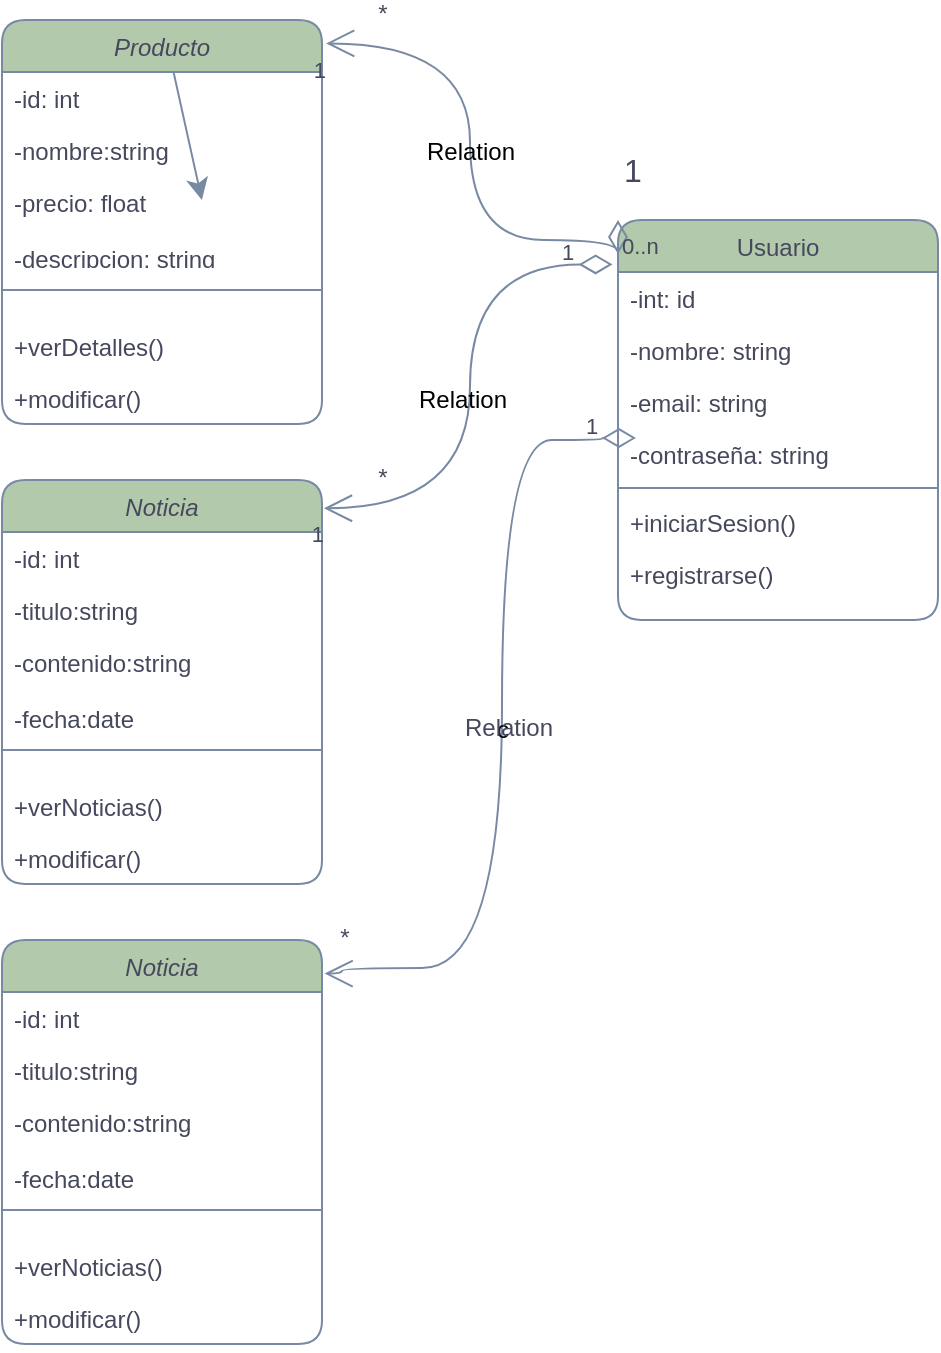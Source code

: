 <mxfile version="24.4.4" type="device">
  <diagram id="C5RBs43oDa-KdzZeNtuy" name="Page-1">
    <mxGraphModel dx="1050" dy="557" grid="1" gridSize="10" guides="1" tooltips="1" connect="1" arrows="1" fold="1" page="1" pageScale="1" pageWidth="827" pageHeight="1169" math="0" shadow="0">
      <root>
        <mxCell id="WIyWlLk6GJQsqaUBKTNV-0" />
        <mxCell id="WIyWlLk6GJQsqaUBKTNV-1" parent="WIyWlLk6GJQsqaUBKTNV-0" />
        <mxCell id="namyyPcpaNu61TDGmIwe-6" style="edgeStyle=none;curved=1;rounded=1;orthogonalLoop=1;jettySize=auto;html=1;exitX=0.5;exitY=0;exitDx=0;exitDy=0;fontSize=12;startSize=8;endSize=8;labelBackgroundColor=none;strokeColor=#788AA3;fontColor=default;" parent="WIyWlLk6GJQsqaUBKTNV-1" source="zkfFHV4jXpPFQw0GAbJ--0" edge="1">
          <mxGeometry relative="1" as="geometry">
            <mxPoint x="299.941" y="220" as="targetPoint" />
          </mxGeometry>
        </mxCell>
        <mxCell id="zkfFHV4jXpPFQw0GAbJ--0" value="Producto" style="swimlane;fontStyle=2;align=center;verticalAlign=top;childLayout=stackLayout;horizontal=1;startSize=26;horizontalStack=0;resizeParent=1;resizeLast=0;collapsible=1;marginBottom=0;rounded=1;shadow=0;strokeWidth=1;labelBackgroundColor=none;fillColor=#B2C9AB;strokeColor=#788AA3;fontColor=#46495D;" parent="WIyWlLk6GJQsqaUBKTNV-1" vertex="1">
          <mxGeometry x="200" y="130" width="160" height="202" as="geometry">
            <mxRectangle x="230" y="140" width="160" height="26" as="alternateBounds" />
          </mxGeometry>
        </mxCell>
        <mxCell id="zkfFHV4jXpPFQw0GAbJ--1" value="-id: int" style="text;align=left;verticalAlign=top;spacingLeft=4;spacingRight=4;overflow=hidden;rotatable=0;points=[[0,0.5],[1,0.5]];portConstraint=eastwest;labelBackgroundColor=none;fontColor=#46495D;rounded=1;" parent="zkfFHV4jXpPFQw0GAbJ--0" vertex="1">
          <mxGeometry y="26" width="160" height="26" as="geometry" />
        </mxCell>
        <mxCell id="zkfFHV4jXpPFQw0GAbJ--2" value="-nombre:string" style="text;align=left;verticalAlign=top;spacingLeft=4;spacingRight=4;overflow=hidden;rotatable=0;points=[[0,0.5],[1,0.5]];portConstraint=eastwest;rounded=1;shadow=0;html=0;labelBackgroundColor=none;fontColor=#46495D;" parent="zkfFHV4jXpPFQw0GAbJ--0" vertex="1">
          <mxGeometry y="52" width="160" height="26" as="geometry" />
        </mxCell>
        <mxCell id="zkfFHV4jXpPFQw0GAbJ--3" value="-precio: float&#xa;&#xa;-descripcion: string" style="text;align=left;verticalAlign=top;spacingLeft=4;spacingRight=4;overflow=hidden;rotatable=0;points=[[0,0.5],[1,0.5]];portConstraint=eastwest;rounded=1;shadow=0;html=0;labelBackgroundColor=none;fontColor=#46495D;" parent="zkfFHV4jXpPFQw0GAbJ--0" vertex="1">
          <mxGeometry y="78" width="160" height="42" as="geometry" />
        </mxCell>
        <mxCell id="zkfFHV4jXpPFQw0GAbJ--4" value="" style="line;html=1;strokeWidth=1;align=left;verticalAlign=middle;spacingTop=-1;spacingLeft=3;spacingRight=3;rotatable=0;labelPosition=right;points=[];portConstraint=eastwest;labelBackgroundColor=none;fillColor=#B2C9AB;strokeColor=#788AA3;fontColor=#46495D;rounded=1;" parent="zkfFHV4jXpPFQw0GAbJ--0" vertex="1">
          <mxGeometry y="120" width="160" height="30" as="geometry" />
        </mxCell>
        <mxCell id="namyyPcpaNu61TDGmIwe-9" value="+verDetalles()" style="text;align=left;verticalAlign=top;spacingLeft=4;spacingRight=4;overflow=hidden;rotatable=0;points=[[0,0.5],[1,0.5]];portConstraint=eastwest;labelBackgroundColor=none;fontColor=#46495D;rounded=1;" parent="zkfFHV4jXpPFQw0GAbJ--0" vertex="1">
          <mxGeometry y="150" width="160" height="26" as="geometry" />
        </mxCell>
        <mxCell id="namyyPcpaNu61TDGmIwe-10" value="+modificar()" style="text;align=left;verticalAlign=top;spacingLeft=4;spacingRight=4;overflow=hidden;rotatable=0;points=[[0,0.5],[1,0.5]];portConstraint=eastwest;labelBackgroundColor=none;fontColor=#46495D;rounded=1;" parent="zkfFHV4jXpPFQw0GAbJ--0" vertex="1">
          <mxGeometry y="176" width="160" height="26" as="geometry" />
        </mxCell>
        <mxCell id="zkfFHV4jXpPFQw0GAbJ--17" value="Usuario" style="swimlane;fontStyle=0;align=center;verticalAlign=top;childLayout=stackLayout;horizontal=1;startSize=26;horizontalStack=0;resizeParent=1;resizeLast=0;collapsible=1;marginBottom=0;rounded=1;shadow=0;strokeWidth=1;labelBackgroundColor=none;fillColor=#B2C9AB;strokeColor=#788AA3;fontColor=#46495D;" parent="WIyWlLk6GJQsqaUBKTNV-1" vertex="1">
          <mxGeometry x="508" y="230" width="160" height="200" as="geometry">
            <mxRectangle x="550" y="140" width="160" height="26" as="alternateBounds" />
          </mxGeometry>
        </mxCell>
        <mxCell id="zkfFHV4jXpPFQw0GAbJ--18" value="-int: id" style="text;align=left;verticalAlign=top;spacingLeft=4;spacingRight=4;overflow=hidden;rotatable=0;points=[[0,0.5],[1,0.5]];portConstraint=eastwest;labelBackgroundColor=none;fontColor=#46495D;rounded=1;" parent="zkfFHV4jXpPFQw0GAbJ--17" vertex="1">
          <mxGeometry y="26" width="160" height="26" as="geometry" />
        </mxCell>
        <mxCell id="zkfFHV4jXpPFQw0GAbJ--19" value="-nombre: string" style="text;align=left;verticalAlign=top;spacingLeft=4;spacingRight=4;overflow=hidden;rotatable=0;points=[[0,0.5],[1,0.5]];portConstraint=eastwest;rounded=1;shadow=0;html=0;labelBackgroundColor=none;fontColor=#46495D;" parent="zkfFHV4jXpPFQw0GAbJ--17" vertex="1">
          <mxGeometry y="52" width="160" height="26" as="geometry" />
        </mxCell>
        <mxCell id="zkfFHV4jXpPFQw0GAbJ--20" value="-email: string" style="text;align=left;verticalAlign=top;spacingLeft=4;spacingRight=4;overflow=hidden;rotatable=0;points=[[0,0.5],[1,0.5]];portConstraint=eastwest;rounded=1;shadow=0;html=0;labelBackgroundColor=none;fontColor=#46495D;" parent="zkfFHV4jXpPFQw0GAbJ--17" vertex="1">
          <mxGeometry y="78" width="160" height="26" as="geometry" />
        </mxCell>
        <mxCell id="zkfFHV4jXpPFQw0GAbJ--21" value="-contraseña: string&#xa;" style="text;align=left;verticalAlign=top;spacingLeft=4;spacingRight=4;overflow=hidden;rotatable=0;points=[[0,0.5],[1,0.5]];portConstraint=eastwest;rounded=1;shadow=0;html=0;labelBackgroundColor=none;fontColor=#46495D;" parent="zkfFHV4jXpPFQw0GAbJ--17" vertex="1">
          <mxGeometry y="104" width="160" height="26" as="geometry" />
        </mxCell>
        <mxCell id="zkfFHV4jXpPFQw0GAbJ--23" value="" style="line;html=1;strokeWidth=1;align=left;verticalAlign=middle;spacingTop=-1;spacingLeft=3;spacingRight=3;rotatable=0;labelPosition=right;points=[];portConstraint=eastwest;labelBackgroundColor=none;fillColor=#B2C9AB;strokeColor=#788AA3;fontColor=#46495D;rounded=1;" parent="zkfFHV4jXpPFQw0GAbJ--17" vertex="1">
          <mxGeometry y="130" width="160" height="8" as="geometry" />
        </mxCell>
        <mxCell id="zkfFHV4jXpPFQw0GAbJ--24" value="+iniciarSesion()" style="text;align=left;verticalAlign=top;spacingLeft=4;spacingRight=4;overflow=hidden;rotatable=0;points=[[0,0.5],[1,0.5]];portConstraint=eastwest;labelBackgroundColor=none;fontColor=#46495D;rounded=1;" parent="zkfFHV4jXpPFQw0GAbJ--17" vertex="1">
          <mxGeometry y="138" width="160" height="26" as="geometry" />
        </mxCell>
        <mxCell id="zkfFHV4jXpPFQw0GAbJ--25" value="+registrarse()" style="text;align=left;verticalAlign=top;spacingLeft=4;spacingRight=4;overflow=hidden;rotatable=0;points=[[0,0.5],[1,0.5]];portConstraint=eastwest;labelBackgroundColor=none;fontColor=#46495D;rounded=1;" parent="zkfFHV4jXpPFQw0GAbJ--17" vertex="1">
          <mxGeometry y="164" width="160" height="26" as="geometry" />
        </mxCell>
        <mxCell id="namyyPcpaNu61TDGmIwe-0" value="Relation" style="endArrow=open;html=1;endSize=12;startArrow=diamondThin;startSize=14;startFill=0;edgeStyle=orthogonalEdgeStyle;rounded=1;fontSize=12;curved=1;entryX=1.013;entryY=0.058;entryDx=0;entryDy=0;entryPerimeter=0;exitX=0;exitY=0;exitDx=0;exitDy=0;labelBackgroundColor=none;strokeColor=#788AA3;fontColor=default;" parent="WIyWlLk6GJQsqaUBKTNV-1" source="zkfFHV4jXpPFQw0GAbJ--17" target="zkfFHV4jXpPFQw0GAbJ--0" edge="1">
          <mxGeometry x="0.004" relative="1" as="geometry">
            <mxPoint x="340" y="410" as="sourcePoint" />
            <mxPoint x="500" y="410" as="targetPoint" />
            <mxPoint as="offset" />
            <Array as="points">
              <mxPoint x="434" y="240" />
              <mxPoint x="434" y="142" />
            </Array>
          </mxGeometry>
        </mxCell>
        <mxCell id="namyyPcpaNu61TDGmIwe-1" value="0..n" style="edgeLabel;resizable=0;html=1;align=left;verticalAlign=top;labelBackgroundColor=none;fontColor=#46495D;rounded=1;" parent="namyyPcpaNu61TDGmIwe-0" connectable="0" vertex="1">
          <mxGeometry x="-1" relative="1" as="geometry" />
        </mxCell>
        <mxCell id="namyyPcpaNu61TDGmIwe-2" value="1" style="edgeLabel;resizable=0;html=1;align=right;verticalAlign=top;labelBackgroundColor=none;fontColor=#46495D;rounded=1;" parent="namyyPcpaNu61TDGmIwe-0" connectable="0" vertex="1">
          <mxGeometry x="1" relative="1" as="geometry" />
        </mxCell>
        <mxCell id="namyyPcpaNu61TDGmIwe-3" value="*" style="edgeLabel;html=1;align=center;verticalAlign=middle;resizable=0;points=[];fontSize=12;labelBackgroundColor=none;fontColor=#46495D;rounded=1;" parent="namyyPcpaNu61TDGmIwe-0" vertex="1" connectable="0">
          <mxGeometry x="0.782" y="-5" relative="1" as="geometry">
            <mxPoint y="-10" as="offset" />
          </mxGeometry>
        </mxCell>
        <mxCell id="namyyPcpaNu61TDGmIwe-4" value="1&lt;div&gt;&lt;br&gt;&lt;/div&gt;" style="text;html=1;align=center;verticalAlign=middle;resizable=0;points=[];autosize=1;strokeColor=none;fillColor=none;fontSize=16;labelBackgroundColor=none;fontColor=#46495D;rounded=1;" parent="WIyWlLk6GJQsqaUBKTNV-1" vertex="1">
          <mxGeometry x="500" y="190" width="30" height="50" as="geometry" />
        </mxCell>
        <mxCell id="namyyPcpaNu61TDGmIwe-12" value="Noticia" style="swimlane;fontStyle=2;align=center;verticalAlign=top;childLayout=stackLayout;horizontal=1;startSize=26;horizontalStack=0;resizeParent=1;resizeLast=0;collapsible=1;marginBottom=0;rounded=1;shadow=0;strokeWidth=1;labelBackgroundColor=none;fillColor=#B2C9AB;strokeColor=#788AA3;fontColor=#46495D;" parent="WIyWlLk6GJQsqaUBKTNV-1" vertex="1">
          <mxGeometry x="200" y="360" width="160" height="202" as="geometry">
            <mxRectangle x="230" y="140" width="160" height="26" as="alternateBounds" />
          </mxGeometry>
        </mxCell>
        <mxCell id="namyyPcpaNu61TDGmIwe-13" value="-id: int" style="text;align=left;verticalAlign=top;spacingLeft=4;spacingRight=4;overflow=hidden;rotatable=0;points=[[0,0.5],[1,0.5]];portConstraint=eastwest;labelBackgroundColor=none;fontColor=#46495D;rounded=1;" parent="namyyPcpaNu61TDGmIwe-12" vertex="1">
          <mxGeometry y="26" width="160" height="26" as="geometry" />
        </mxCell>
        <mxCell id="namyyPcpaNu61TDGmIwe-14" value="-titulo:string" style="text;align=left;verticalAlign=top;spacingLeft=4;spacingRight=4;overflow=hidden;rotatable=0;points=[[0,0.5],[1,0.5]];portConstraint=eastwest;rounded=1;shadow=0;html=0;labelBackgroundColor=none;fontColor=#46495D;" parent="namyyPcpaNu61TDGmIwe-12" vertex="1">
          <mxGeometry y="52" width="160" height="26" as="geometry" />
        </mxCell>
        <mxCell id="namyyPcpaNu61TDGmIwe-15" value="-contenido:string&#xa;&#xa;-fecha:date" style="text;align=left;verticalAlign=top;spacingLeft=4;spacingRight=4;overflow=hidden;rotatable=0;points=[[0,0.5],[1,0.5]];portConstraint=eastwest;rounded=1;shadow=0;html=0;labelBackgroundColor=none;fontColor=#46495D;" parent="namyyPcpaNu61TDGmIwe-12" vertex="1">
          <mxGeometry y="78" width="160" height="42" as="geometry" />
        </mxCell>
        <mxCell id="namyyPcpaNu61TDGmIwe-16" value="" style="line;html=1;strokeWidth=1;align=left;verticalAlign=middle;spacingTop=-1;spacingLeft=3;spacingRight=3;rotatable=0;labelPosition=right;points=[];portConstraint=eastwest;labelBackgroundColor=none;fillColor=#B2C9AB;strokeColor=#788AA3;fontColor=#46495D;rounded=1;" parent="namyyPcpaNu61TDGmIwe-12" vertex="1">
          <mxGeometry y="120" width="160" height="30" as="geometry" />
        </mxCell>
        <mxCell id="namyyPcpaNu61TDGmIwe-17" value="+verNoticias()" style="text;align=left;verticalAlign=top;spacingLeft=4;spacingRight=4;overflow=hidden;rotatable=0;points=[[0,0.5],[1,0.5]];portConstraint=eastwest;labelBackgroundColor=none;fontColor=#46495D;rounded=1;" parent="namyyPcpaNu61TDGmIwe-12" vertex="1">
          <mxGeometry y="150" width="160" height="26" as="geometry" />
        </mxCell>
        <mxCell id="namyyPcpaNu61TDGmIwe-18" value="+modificar()" style="text;align=left;verticalAlign=top;spacingLeft=4;spacingRight=4;overflow=hidden;rotatable=0;points=[[0,0.5],[1,0.5]];portConstraint=eastwest;labelBackgroundColor=none;fontColor=#46495D;rounded=1;" parent="namyyPcpaNu61TDGmIwe-12" vertex="1">
          <mxGeometry y="176" width="160" height="26" as="geometry" />
        </mxCell>
        <mxCell id="namyyPcpaNu61TDGmIwe-24" value="Relation" style="endArrow=open;html=1;endSize=12;startArrow=diamondThin;startSize=14;startFill=0;edgeStyle=orthogonalEdgeStyle;rounded=1;fontSize=12;curved=1;entryX=1.006;entryY=0.07;entryDx=0;entryDy=0;exitX=-0.017;exitY=0.111;exitDx=0;exitDy=0;exitPerimeter=0;entryPerimeter=0;labelBackgroundColor=none;strokeColor=#788AA3;fontColor=default;" parent="WIyWlLk6GJQsqaUBKTNV-1" source="zkfFHV4jXpPFQw0GAbJ--17" target="namyyPcpaNu61TDGmIwe-12" edge="1">
          <mxGeometry x="0.045" y="-4" relative="1" as="geometry">
            <mxPoint x="518" y="315" as="sourcePoint" />
            <mxPoint x="389" y="314" as="targetPoint" />
            <mxPoint as="offset" />
          </mxGeometry>
        </mxCell>
        <mxCell id="namyyPcpaNu61TDGmIwe-25" value="1&lt;div&gt;&lt;br&gt;&lt;/div&gt;" style="edgeLabel;resizable=0;html=1;align=left;verticalAlign=top;labelBackgroundColor=none;fontColor=#46495D;rounded=1;" parent="namyyPcpaNu61TDGmIwe-24" connectable="0" vertex="1">
          <mxGeometry x="-1" relative="1" as="geometry">
            <mxPoint x="-27" y="-19" as="offset" />
          </mxGeometry>
        </mxCell>
        <mxCell id="namyyPcpaNu61TDGmIwe-26" value="1" style="edgeLabel;resizable=0;html=1;align=right;verticalAlign=top;labelBackgroundColor=none;fontColor=#46495D;rounded=1;" parent="namyyPcpaNu61TDGmIwe-24" connectable="0" vertex="1">
          <mxGeometry x="1" relative="1" as="geometry" />
        </mxCell>
        <mxCell id="namyyPcpaNu61TDGmIwe-27" value="*" style="edgeLabel;html=1;align=center;verticalAlign=middle;resizable=0;points=[];fontSize=12;labelBackgroundColor=none;fontColor=#46495D;rounded=1;" parent="namyyPcpaNu61TDGmIwe-24" vertex="1" connectable="0">
          <mxGeometry x="0.782" y="-5" relative="1" as="geometry">
            <mxPoint y="-10" as="offset" />
          </mxGeometry>
        </mxCell>
        <mxCell id="namyyPcpaNu61TDGmIwe-33" value="Noticia" style="swimlane;fontStyle=2;align=center;verticalAlign=top;childLayout=stackLayout;horizontal=1;startSize=26;horizontalStack=0;resizeParent=1;resizeLast=0;collapsible=1;marginBottom=0;rounded=1;shadow=0;strokeWidth=1;labelBackgroundColor=none;fillColor=#B2C9AB;strokeColor=#788AA3;fontColor=#46495D;" parent="WIyWlLk6GJQsqaUBKTNV-1" vertex="1">
          <mxGeometry x="200" y="590" width="160" height="202" as="geometry">
            <mxRectangle x="230" y="140" width="160" height="26" as="alternateBounds" />
          </mxGeometry>
        </mxCell>
        <mxCell id="namyyPcpaNu61TDGmIwe-34" value="-id: int" style="text;align=left;verticalAlign=top;spacingLeft=4;spacingRight=4;overflow=hidden;rotatable=0;points=[[0,0.5],[1,0.5]];portConstraint=eastwest;labelBackgroundColor=none;fontColor=#46495D;rounded=1;" parent="namyyPcpaNu61TDGmIwe-33" vertex="1">
          <mxGeometry y="26" width="160" height="26" as="geometry" />
        </mxCell>
        <mxCell id="namyyPcpaNu61TDGmIwe-35" value="-titulo:string" style="text;align=left;verticalAlign=top;spacingLeft=4;spacingRight=4;overflow=hidden;rotatable=0;points=[[0,0.5],[1,0.5]];portConstraint=eastwest;rounded=1;shadow=0;html=0;labelBackgroundColor=none;fontColor=#46495D;" parent="namyyPcpaNu61TDGmIwe-33" vertex="1">
          <mxGeometry y="52" width="160" height="26" as="geometry" />
        </mxCell>
        <mxCell id="namyyPcpaNu61TDGmIwe-36" value="-contenido:string&#xa;&#xa;-fecha:date" style="text;align=left;verticalAlign=top;spacingLeft=4;spacingRight=4;overflow=hidden;rotatable=0;points=[[0,0.5],[1,0.5]];portConstraint=eastwest;rounded=1;shadow=0;html=0;labelBackgroundColor=none;fontColor=#46495D;" parent="namyyPcpaNu61TDGmIwe-33" vertex="1">
          <mxGeometry y="78" width="160" height="42" as="geometry" />
        </mxCell>
        <mxCell id="namyyPcpaNu61TDGmIwe-37" value="" style="line;html=1;strokeWidth=1;align=left;verticalAlign=middle;spacingTop=-1;spacingLeft=3;spacingRight=3;rotatable=0;labelPosition=right;points=[];portConstraint=eastwest;labelBackgroundColor=none;fillColor=#B2C9AB;strokeColor=#788AA3;fontColor=#46495D;rounded=1;" parent="namyyPcpaNu61TDGmIwe-33" vertex="1">
          <mxGeometry y="120" width="160" height="30" as="geometry" />
        </mxCell>
        <mxCell id="namyyPcpaNu61TDGmIwe-38" value="+verNoticias()" style="text;align=left;verticalAlign=top;spacingLeft=4;spacingRight=4;overflow=hidden;rotatable=0;points=[[0,0.5],[1,0.5]];portConstraint=eastwest;labelBackgroundColor=none;fontColor=#46495D;rounded=1;" parent="namyyPcpaNu61TDGmIwe-33" vertex="1">
          <mxGeometry y="150" width="160" height="26" as="geometry" />
        </mxCell>
        <mxCell id="namyyPcpaNu61TDGmIwe-39" value="+modificar()" style="text;align=left;verticalAlign=top;spacingLeft=4;spacingRight=4;overflow=hidden;rotatable=0;points=[[0,0.5],[1,0.5]];portConstraint=eastwest;labelBackgroundColor=none;fontColor=#46495D;rounded=1;" parent="namyyPcpaNu61TDGmIwe-33" vertex="1">
          <mxGeometry y="176" width="160" height="26" as="geometry" />
        </mxCell>
        <mxCell id="namyyPcpaNu61TDGmIwe-47" value="c" style="endArrow=open;html=1;endSize=12;startArrow=diamondThin;startSize=14;startFill=0;edgeStyle=orthogonalEdgeStyle;rounded=1;fontSize=12;curved=1;entryX=1.008;entryY=0.083;entryDx=0;entryDy=0;exitX=-0.006;exitY=0.805;exitDx=0;exitDy=0;exitPerimeter=0;entryPerimeter=0;labelBackgroundColor=none;strokeColor=#788AA3;fontColor=default;" parent="WIyWlLk6GJQsqaUBKTNV-1" target="namyyPcpaNu61TDGmIwe-33" edge="1">
          <mxGeometry x="0.004" relative="1" as="geometry">
            <mxPoint x="517" y="339" as="sourcePoint" />
            <mxPoint x="371" y="384" as="targetPoint" />
            <mxPoint as="offset" />
            <Array as="points">
              <mxPoint x="500" y="339" />
              <mxPoint x="500" y="340" />
              <mxPoint x="450" y="340" />
              <mxPoint x="450" y="604" />
              <mxPoint x="370" y="604" />
              <mxPoint x="370" y="607" />
            </Array>
          </mxGeometry>
        </mxCell>
        <mxCell id="namyyPcpaNu61TDGmIwe-48" value="1&lt;div&gt;&lt;br&gt;&lt;/div&gt;" style="edgeLabel;resizable=0;html=1;align=left;verticalAlign=top;labelBackgroundColor=none;fontColor=#46495D;rounded=1;" parent="namyyPcpaNu61TDGmIwe-47" connectable="0" vertex="1">
          <mxGeometry x="-1" relative="1" as="geometry">
            <mxPoint x="-27" y="-19" as="offset" />
          </mxGeometry>
        </mxCell>
        <mxCell id="namyyPcpaNu61TDGmIwe-50" value="*" style="edgeLabel;html=1;align=center;verticalAlign=middle;resizable=0;points=[];fontSize=12;labelBackgroundColor=none;fontColor=#46495D;rounded=1;" parent="namyyPcpaNu61TDGmIwe-47" vertex="1" connectable="0">
          <mxGeometry x="0.782" y="-5" relative="1" as="geometry">
            <mxPoint x="-34" y="-10" as="offset" />
          </mxGeometry>
        </mxCell>
        <mxCell id="namyyPcpaNu61TDGmIwe-51" value="Relation" style="edgeLabel;html=1;align=center;verticalAlign=middle;resizable=0;points=[];fontSize=12;labelBackgroundColor=none;fontColor=#46495D;rounded=1;" parent="namyyPcpaNu61TDGmIwe-47" vertex="1" connectable="0">
          <mxGeometry x="-0.001" y="3" relative="1" as="geometry">
            <mxPoint as="offset" />
          </mxGeometry>
        </mxCell>
      </root>
    </mxGraphModel>
  </diagram>
</mxfile>

